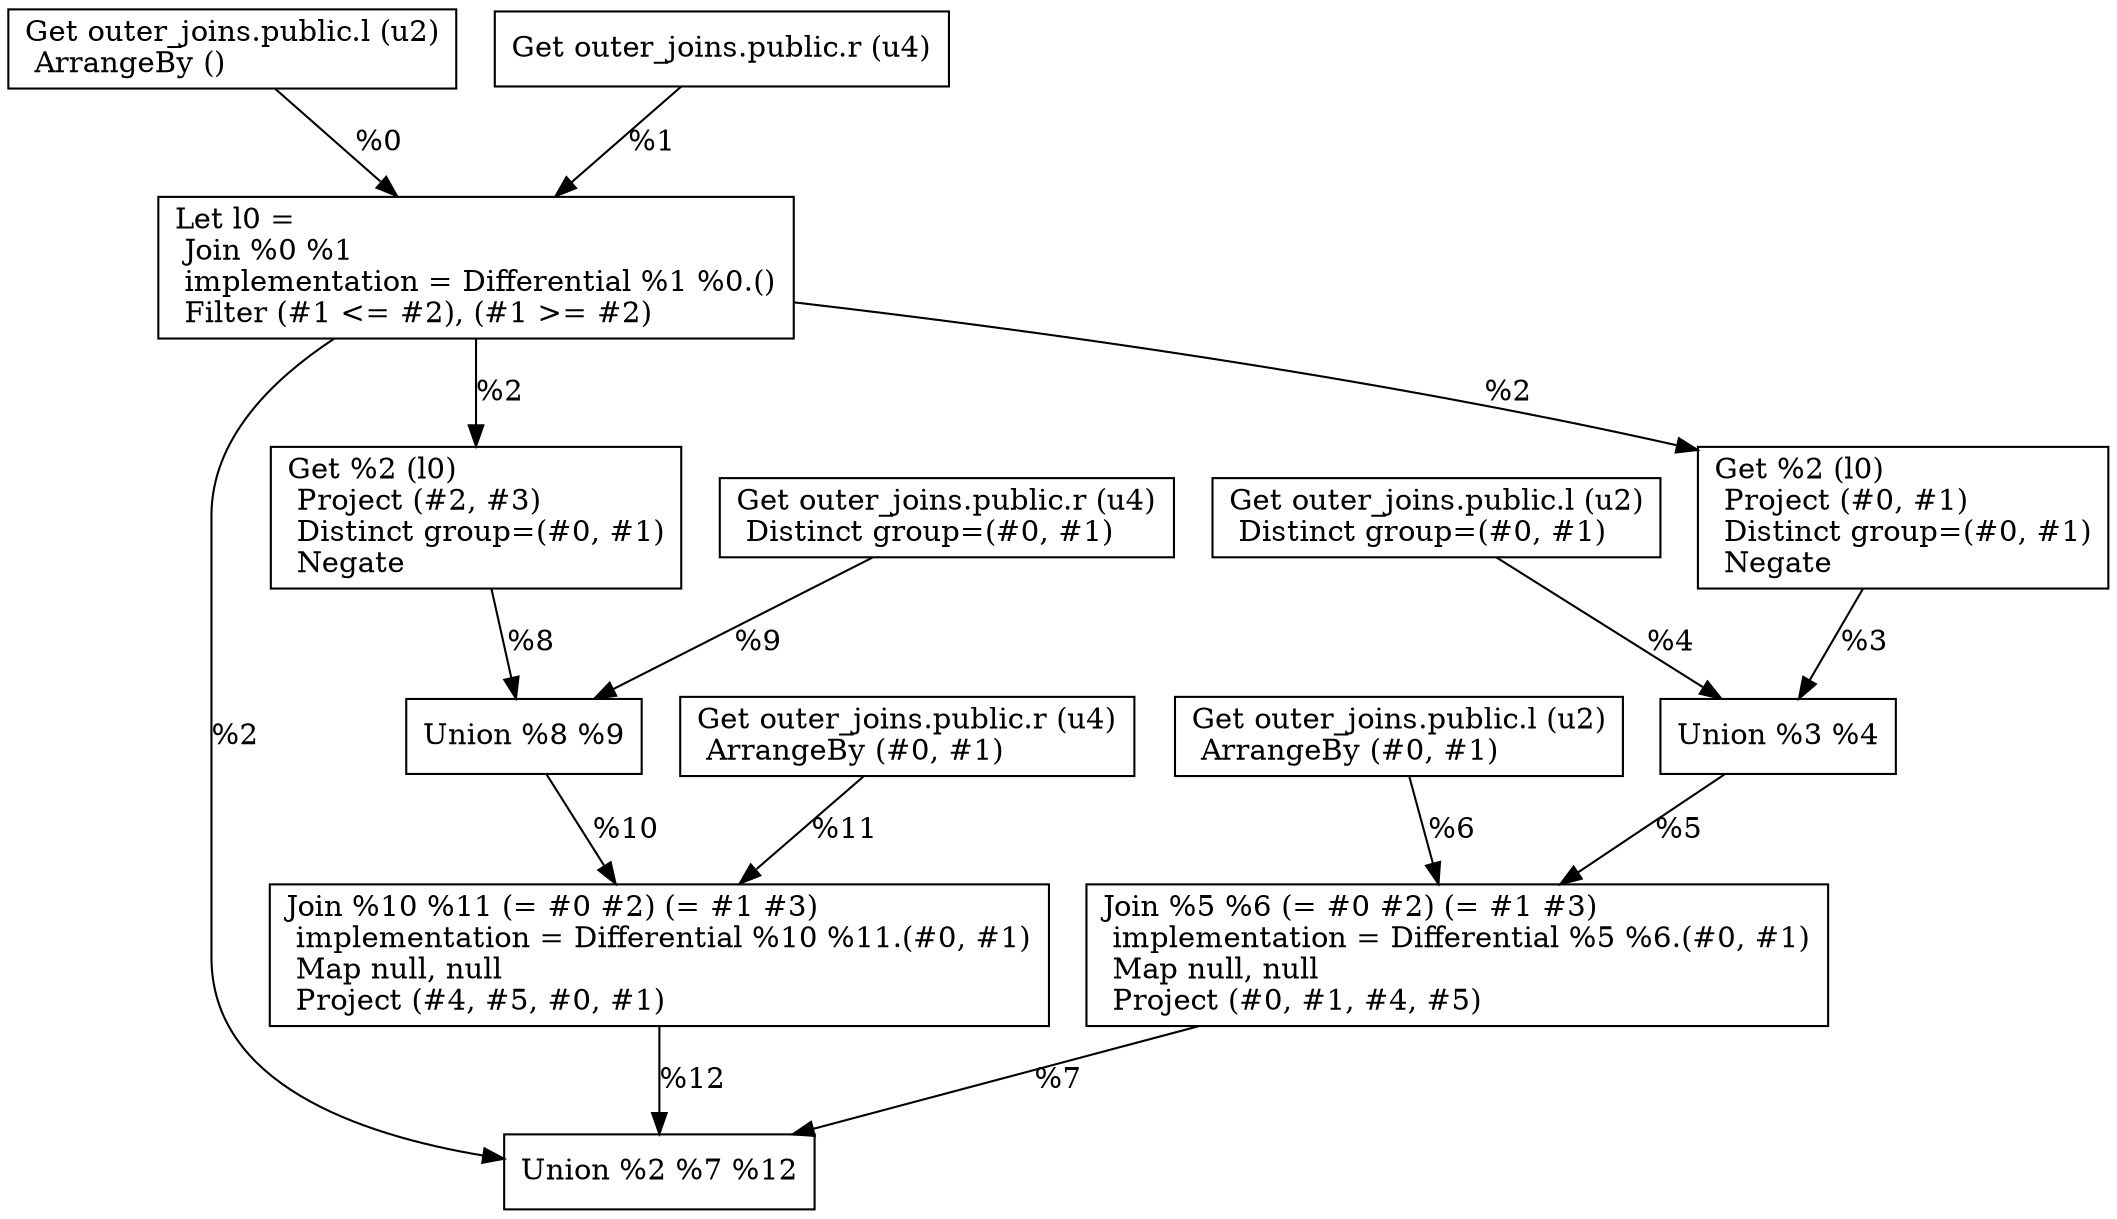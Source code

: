 digraph G {
    node0 [shape = record, label=" Get outer_joins.public.l (u2)\l ArrangeBy ()\l"]
    node1 [shape = record, label=" Get outer_joins.public.r (u4)\l"]
    node2 [shape = record, label="Let l0 =\l Join %0 %1\l  implementation = Differential %1 %0.()\l Filter (#1 \<= #2), (#1 \>= #2)\l"]
    node3 [shape = record, label=" Get %2 (l0)\l Project (#0, #1)\l Distinct group=(#0, #1)\l Negate\l"]
    node4 [shape = record, label=" Get outer_joins.public.l (u2)\l Distinct group=(#0, #1)\l"]
    node5 [shape = record, label=" Union %3 %4\l"]
    node6 [shape = record, label=" Get outer_joins.public.l (u2)\l ArrangeBy (#0, #1)\l"]
    node7 [shape = record, label=" Join %5 %6 (= #0 #2) (= #1 #3)\l  implementation = Differential %5 %6.(#0, #1)\l Map null, null\l Project (#0, #1, #4, #5)\l"]
    node8 [shape = record, label=" Get %2 (l0)\l Project (#2, #3)\l Distinct group=(#0, #1)\l Negate\l"]
    node9 [shape = record, label=" Get outer_joins.public.r (u4)\l Distinct group=(#0, #1)\l"]
    node10 [shape = record, label=" Union %8 %9\l"]
    node11 [shape = record, label=" Get outer_joins.public.r (u4)\l ArrangeBy (#0, #1)\l"]
    node12 [shape = record, label=" Join %10 %11 (= #0 #2) (= #1 #3)\l  implementation = Differential %10 %11.(#0, #1)\l Map null, null\l Project (#4, #5, #0, #1)\l"]
    node13 [shape = record, label=" Union %2 %7 %12\l"]
    node5 -> node7 [label = "%5\l"]
    node9 -> node10 [label = "%9\l"]
    node4 -> node5 [label = "%4\l"]
    node6 -> node7 [label = "%6\l"]
    node2 -> node8 [label = "%2\l"]
    node12 -> node13 [label = "%12\l"]
    node2 -> node13 [label = "%2\l"]
    node0 -> node2 [label = "%0\l"]
    node10 -> node12 [label = "%10\l"]
    node2 -> node3 [label = "%2\l"]
    node3 -> node5 [label = "%3\l"]
    node1 -> node2 [label = "%1\l"]
    node7 -> node13 [label = "%7\l"]
    node11 -> node12 [label = "%11\l"]
    node8 -> node10 [label = "%8\l"]
}
